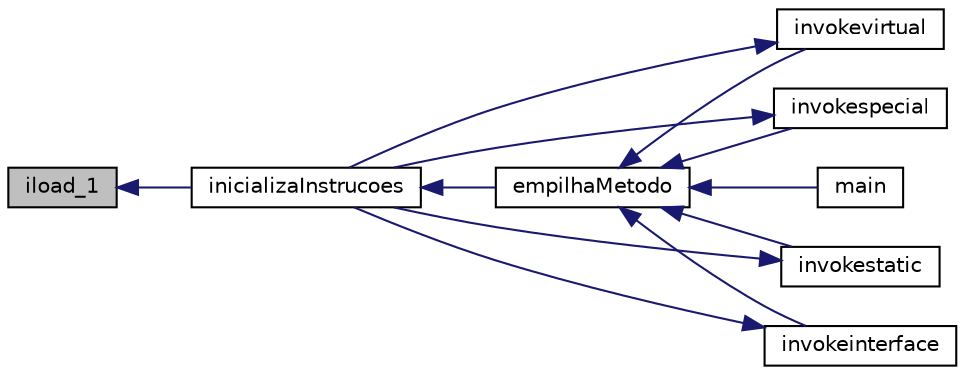 digraph "iload_1"
{
 // INTERACTIVE_SVG=YES
  edge [fontname="Helvetica",fontsize="10",labelfontname="Helvetica",labelfontsize="10"];
  node [fontname="Helvetica",fontsize="10",shape=record];
  rankdir="LR";
  Node1617 [label="iload_1",height=0.2,width=0.4,color="black", fillcolor="grey75", style="filled", fontcolor="black"];
  Node1617 -> Node1618 [dir="back",color="midnightblue",fontsize="10",style="solid",fontname="Helvetica"];
  Node1618 [label="inicializaInstrucoes",height=0.2,width=0.4,color="black", fillcolor="white", style="filled",URL="$instrucao_8h.html#a308f4b87fb42ab5a62790c0127003ebe"];
  Node1618 -> Node1619 [dir="back",color="midnightblue",fontsize="10",style="solid",fontname="Helvetica"];
  Node1619 [label="empilhaMetodo",height=0.2,width=0.4,color="black", fillcolor="white", style="filled",URL="$metodo_8h.html#a68acc5b3f2238f62b7d0ee50964183c1"];
  Node1619 -> Node1620 [dir="back",color="midnightblue",fontsize="10",style="solid",fontname="Helvetica"];
  Node1620 [label="invokevirtual",height=0.2,width=0.4,color="black", fillcolor="white", style="filled",URL="$instrucao_8h.html#a78801a57dd7317b58754d741e22607a7"];
  Node1620 -> Node1618 [dir="back",color="midnightblue",fontsize="10",style="solid",fontname="Helvetica"];
  Node1619 -> Node1621 [dir="back",color="midnightblue",fontsize="10",style="solid",fontname="Helvetica"];
  Node1621 [label="invokespecial",height=0.2,width=0.4,color="black", fillcolor="white", style="filled",URL="$instrucao_8h.html#aea396d65920fd2046b81c2b5742f8fc2"];
  Node1621 -> Node1618 [dir="back",color="midnightblue",fontsize="10",style="solid",fontname="Helvetica"];
  Node1619 -> Node1622 [dir="back",color="midnightblue",fontsize="10",style="solid",fontname="Helvetica"];
  Node1622 [label="invokestatic",height=0.2,width=0.4,color="black", fillcolor="white", style="filled",URL="$instrucao_8h.html#a99b74fdcaa5d59615718fc49f4cb1bf2"];
  Node1622 -> Node1618 [dir="back",color="midnightblue",fontsize="10",style="solid",fontname="Helvetica"];
  Node1619 -> Node1623 [dir="back",color="midnightblue",fontsize="10",style="solid",fontname="Helvetica"];
  Node1623 [label="invokeinterface",height=0.2,width=0.4,color="black", fillcolor="white", style="filled",URL="$instrucao_8h.html#a04465c61aa4c123ce79dc562244e7af8"];
  Node1623 -> Node1618 [dir="back",color="midnightblue",fontsize="10",style="solid",fontname="Helvetica"];
  Node1619 -> Node1624 [dir="back",color="midnightblue",fontsize="10",style="solid",fontname="Helvetica"];
  Node1624 [label="main",height=0.2,width=0.4,color="black", fillcolor="white", style="filled",URL="$main_8c.html#a0ddf1224851353fc92bfbff6f499fa97"];
}
